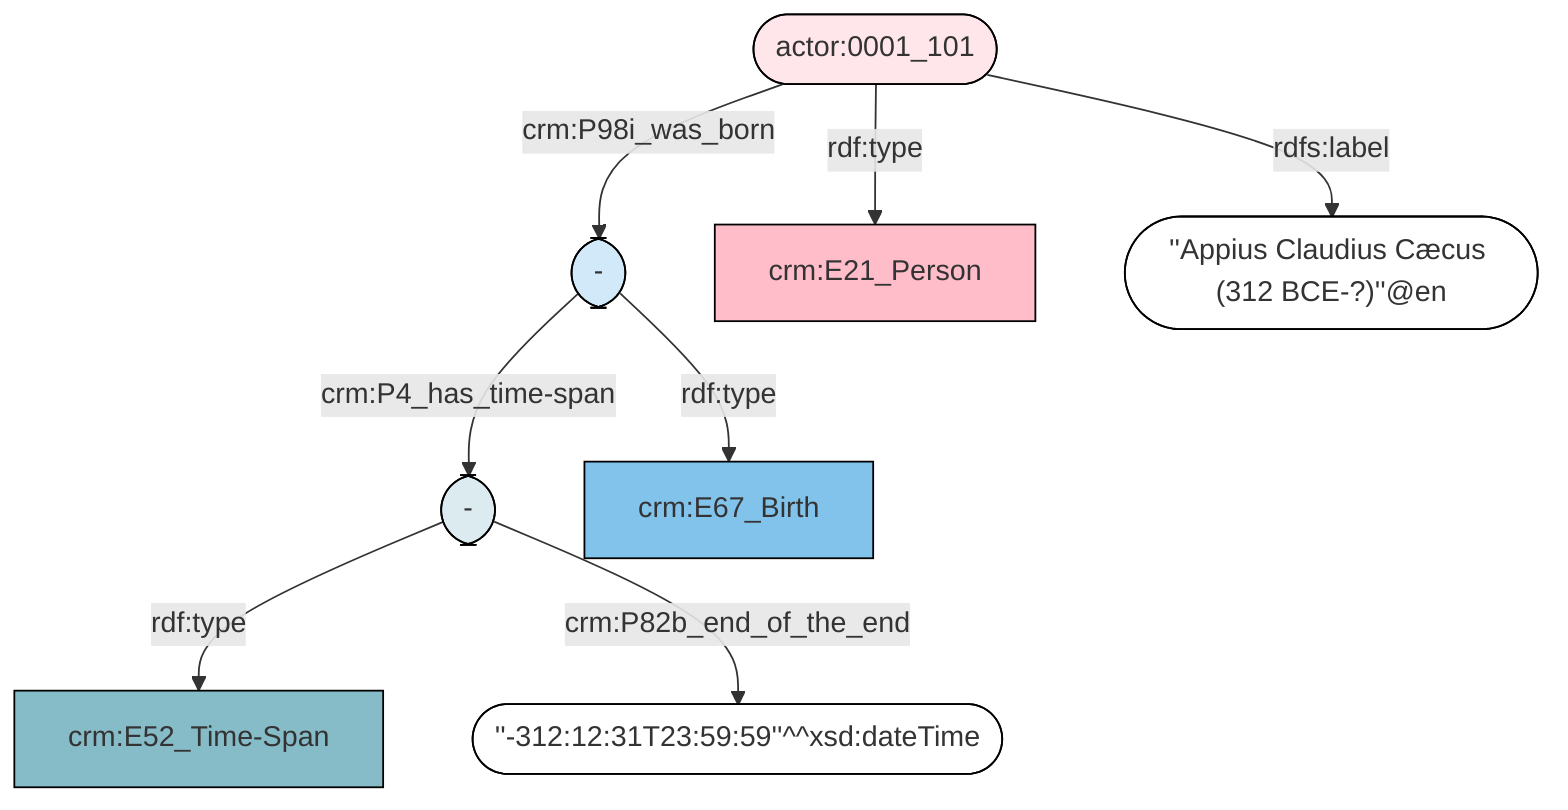 flowchart TD
classDef Literal fill:#ffffff,stroke:#000000;
classDef Literal_URI fill:,stroke:;
classDef E1_CRM_Entity fill:#ffffff,stroke:#000000;
classDef E1_CRM_Entity_URI fill:#ffffff,stroke:#000000;
classDef E2_Temporal_Entity fill:#82c3ec,stroke:#000000;
classDef E2_Temporal_Entity_URI fill:#d2e9f9,stroke:#000000;
classDef E55_Type fill:#fab565,stroke:#000000;
classDef E55_Type_URI fill:#fde7ce,stroke:#000000;
classDef E52_Time-Span fill:#86bcc8,stroke:#000000;
classDef E52_Time-Span_URI fill:#dcebef,stroke:#000000;
classDef E41_Appellation fill:#fef3ba,stroke:#000000;
classDef E41_Appellation_URI fill:#fffae6,stroke:#000000;
classDef E53_Place fill:#94cc7d,stroke:#000000;
classDef E53_Place_URI fill:#e1f1da,stroke:#000000;
classDef E77_Persistent_Item fill:#ffffff,stroke:#000000;
classDef E77_Persistent_Item_URI fill:#ffffff,stroke:#000000;
classDef E28_Conceptual_Object fill:#fddc34,stroke:#000000;
classDef E28_Conceptual_Object_URI fill:#fef6cd,stroke:#000000;
classDef E18_Physical_Thing fill:#e1ba9c,stroke:#000000;
classDef E18_Physical_Thing_URI fill:#f3e5d8,stroke:#000000;
classDef E39_Actor fill:#ffbdca,stroke:#000000;
classDef E39_Actor_URI fill:#ffe6eb,stroke:#000000;
classDef PC0_Typed_CRM_Property fill:#cc80ff,stroke:#000000;
classDef PC0_Typed_CRM_Property_URI fill:#ebccff,stroke:#000000;
classDef Multi fill:#cccccc,stroke:#000000;
classDef Multi_URI fill:#cccccc,stroke:#000000;
0(["actor:0001_101"]) -->|crm:P98i_was_born| 1(["-"])
2(["-"]):::E52_Time-Span_URI -->|rdf:type| 3["crm:E52_Time-Span"]:::E52_Time-Span
0(["actor:0001_101"]):::E39_Actor_URI -->|rdf:type| 4["crm:E21_Person"]:::E39_Actor
0(["actor:0001_101"]) -->|rdfs:label| 5(["''Appius Claudius Cæcus (312 BCE-?)''@en"]):::Literal
1(["-"]):::E2_Temporal_Entity_URI -->|rdf:type| 6["crm:E67_Birth"]:::E2_Temporal_Entity
2(["-"]) -->|crm:P82b_end_of_the_end| 7(["''-312:12:31T23:59:59''^^xsd:dateTime"]):::Literal
1(["-"]) -->|crm:P4_has_time-span| 2(["-"])
